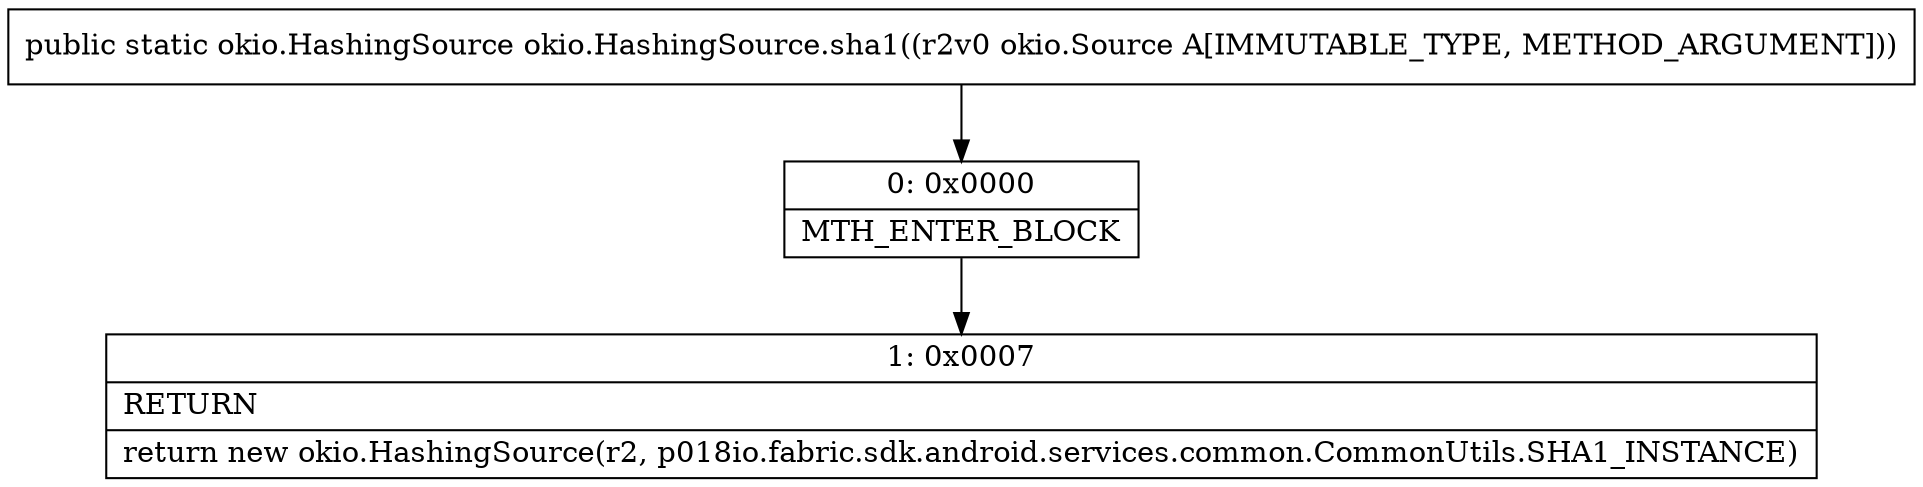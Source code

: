 digraph "CFG forokio.HashingSource.sha1(Lokio\/Source;)Lokio\/HashingSource;" {
Node_0 [shape=record,label="{0\:\ 0x0000|MTH_ENTER_BLOCK\l}"];
Node_1 [shape=record,label="{1\:\ 0x0007|RETURN\l|return new okio.HashingSource(r2, p018io.fabric.sdk.android.services.common.CommonUtils.SHA1_INSTANCE)\l}"];
MethodNode[shape=record,label="{public static okio.HashingSource okio.HashingSource.sha1((r2v0 okio.Source A[IMMUTABLE_TYPE, METHOD_ARGUMENT])) }"];
MethodNode -> Node_0;
Node_0 -> Node_1;
}

